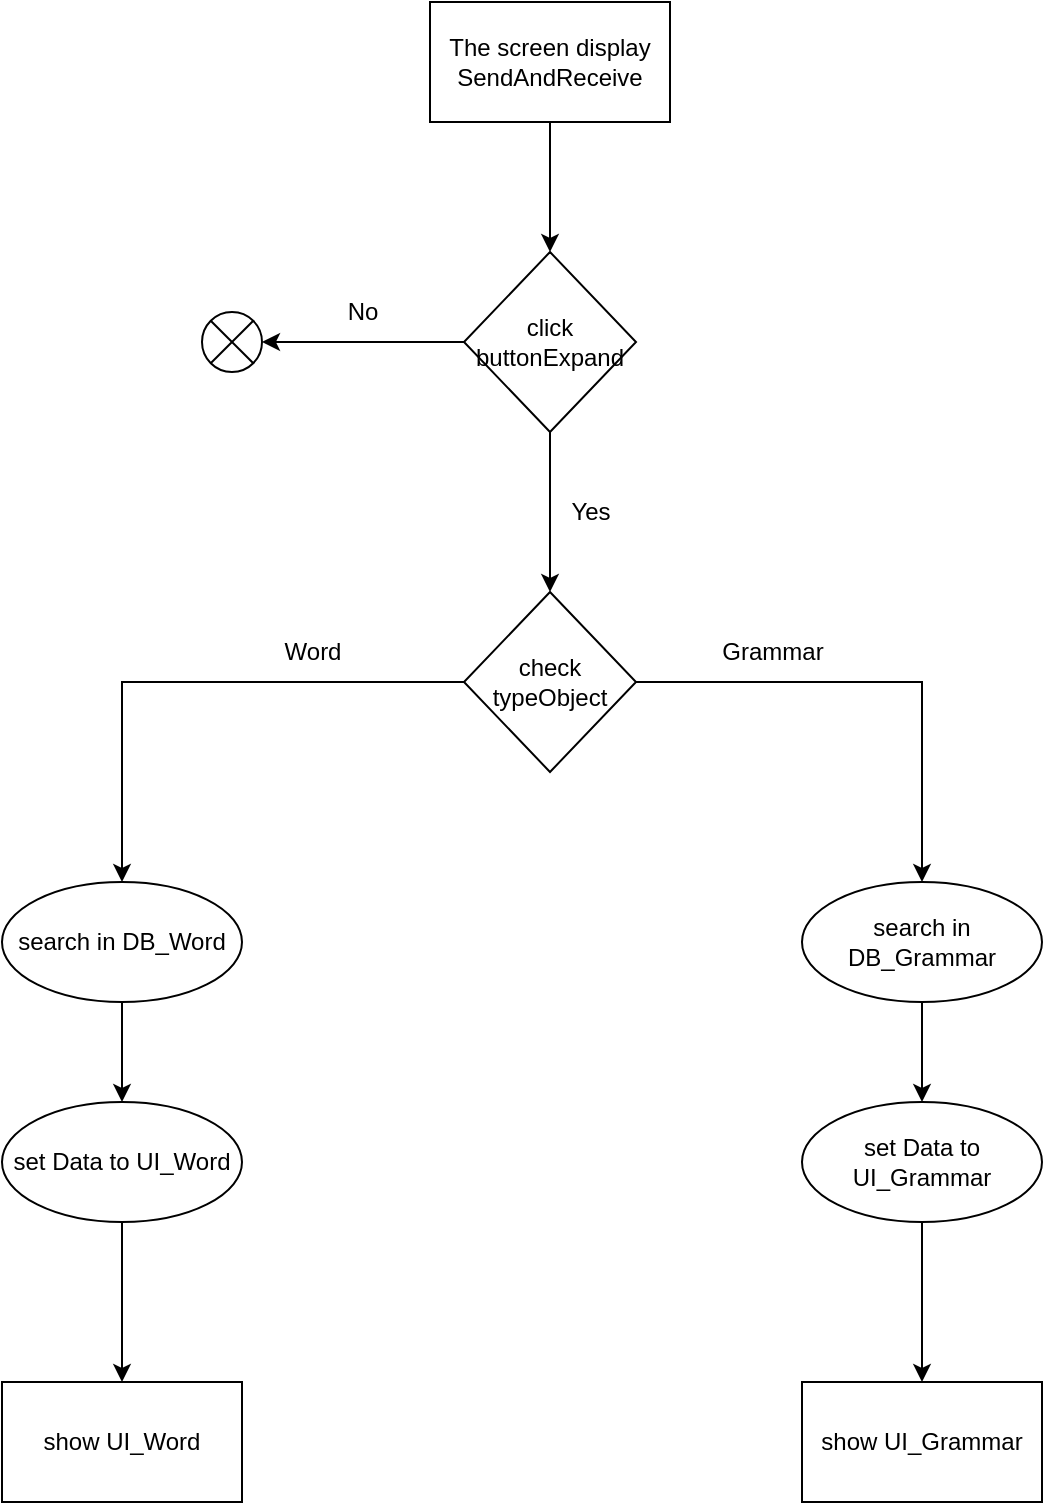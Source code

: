 <mxfile version="20.3.0" type="device" pages="2"><diagram id="C5RBs43oDa-KdzZeNtuy" name="Activity"><mxGraphModel dx="782" dy="579" grid="1" gridSize="10" guides="1" tooltips="1" connect="1" arrows="1" fold="1" page="1" pageScale="1" pageWidth="827" pageHeight="1169" math="0" shadow="0"><root><mxCell id="WIyWlLk6GJQsqaUBKTNV-0"/><mxCell id="WIyWlLk6GJQsqaUBKTNV-1" parent="WIyWlLk6GJQsqaUBKTNV-0"/><mxCell id="UcE3O-VAPNgctmzsRwaT-3" value="" style="edgeStyle=orthogonalEdgeStyle;rounded=0;orthogonalLoop=1;jettySize=auto;html=1;" parent="WIyWlLk6GJQsqaUBKTNV-1" source="UcE3O-VAPNgctmzsRwaT-0" target="UcE3O-VAPNgctmzsRwaT-2" edge="1"><mxGeometry relative="1" as="geometry"/></mxCell><mxCell id="UcE3O-VAPNgctmzsRwaT-0" value="The screen display SendAndReceive" style="whiteSpace=wrap;html=1;" parent="WIyWlLk6GJQsqaUBKTNV-1" vertex="1"><mxGeometry x="354" y="40" width="120" height="60" as="geometry"/></mxCell><mxCell id="UcE3O-VAPNgctmzsRwaT-5" style="edgeStyle=orthogonalEdgeStyle;rounded=0;orthogonalLoop=1;jettySize=auto;html=1;entryX=1;entryY=0.5;entryDx=0;entryDy=0;" parent="WIyWlLk6GJQsqaUBKTNV-1" source="UcE3O-VAPNgctmzsRwaT-2" target="UcE3O-VAPNgctmzsRwaT-4" edge="1"><mxGeometry relative="1" as="geometry"/></mxCell><mxCell id="UcE3O-VAPNgctmzsRwaT-8" value="" style="edgeStyle=orthogonalEdgeStyle;rounded=0;orthogonalLoop=1;jettySize=auto;html=1;" parent="WIyWlLk6GJQsqaUBKTNV-1" source="UcE3O-VAPNgctmzsRwaT-2" target="UcE3O-VAPNgctmzsRwaT-7" edge="1"><mxGeometry relative="1" as="geometry"/></mxCell><mxCell id="UcE3O-VAPNgctmzsRwaT-2" value="click buttonExpand" style="rhombus;whiteSpace=wrap;html=1;" parent="WIyWlLk6GJQsqaUBKTNV-1" vertex="1"><mxGeometry x="371" y="165" width="86" height="90" as="geometry"/></mxCell><mxCell id="UcE3O-VAPNgctmzsRwaT-4" value="" style="shape=sumEllipse;perimeter=ellipsePerimeter;whiteSpace=wrap;html=1;backgroundOutline=1;" parent="WIyWlLk6GJQsqaUBKTNV-1" vertex="1"><mxGeometry x="240" y="195" width="30" height="30" as="geometry"/></mxCell><mxCell id="UcE3O-VAPNgctmzsRwaT-6" value="No" style="text;html=1;align=center;verticalAlign=middle;resizable=0;points=[];autosize=1;strokeColor=none;fillColor=none;" parent="WIyWlLk6GJQsqaUBKTNV-1" vertex="1"><mxGeometry x="300" y="180" width="40" height="30" as="geometry"/></mxCell><mxCell id="3QIExGhjOdjU7xRz81X--1" style="edgeStyle=orthogonalEdgeStyle;rounded=0;orthogonalLoop=1;jettySize=auto;html=1;entryX=0.5;entryY=0;entryDx=0;entryDy=0;" parent="WIyWlLk6GJQsqaUBKTNV-1" source="UcE3O-VAPNgctmzsRwaT-7" target="3QIExGhjOdjU7xRz81X--0" edge="1"><mxGeometry relative="1" as="geometry"/></mxCell><mxCell id="3QIExGhjOdjU7xRz81X--4" style="edgeStyle=orthogonalEdgeStyle;rounded=0;orthogonalLoop=1;jettySize=auto;html=1;entryX=0.5;entryY=0;entryDx=0;entryDy=0;" parent="WIyWlLk6GJQsqaUBKTNV-1" source="UcE3O-VAPNgctmzsRwaT-7" target="3QIExGhjOdjU7xRz81X--3" edge="1"><mxGeometry relative="1" as="geometry"/></mxCell><mxCell id="UcE3O-VAPNgctmzsRwaT-7" value="check typeObject" style="rhombus;whiteSpace=wrap;html=1;" parent="WIyWlLk6GJQsqaUBKTNV-1" vertex="1"><mxGeometry x="371" y="335" width="86" height="90" as="geometry"/></mxCell><mxCell id="UcE3O-VAPNgctmzsRwaT-9" value="Yes" style="text;html=1;align=center;verticalAlign=middle;resizable=0;points=[];autosize=1;strokeColor=none;fillColor=none;" parent="WIyWlLk6GJQsqaUBKTNV-1" vertex="1"><mxGeometry x="414" y="280" width="40" height="30" as="geometry"/></mxCell><mxCell id="UcE3O-VAPNgctmzsRwaT-13" value="" style="edgeStyle=orthogonalEdgeStyle;rounded=0;orthogonalLoop=1;jettySize=auto;html=1;" parent="WIyWlLk6GJQsqaUBKTNV-1" source="UcE3O-VAPNgctmzsRwaT-10" target="UcE3O-VAPNgctmzsRwaT-12" edge="1"><mxGeometry relative="1" as="geometry"/></mxCell><mxCell id="UcE3O-VAPNgctmzsRwaT-10" value="set Data to UI_Word" style="ellipse;whiteSpace=wrap;html=1;" parent="WIyWlLk6GJQsqaUBKTNV-1" vertex="1"><mxGeometry x="140" y="590" width="120" height="60" as="geometry"/></mxCell><mxCell id="UcE3O-VAPNgctmzsRwaT-12" value="show UI_Word" style="whiteSpace=wrap;html=1;" parent="WIyWlLk6GJQsqaUBKTNV-1" vertex="1"><mxGeometry x="140" y="730" width="120" height="60" as="geometry"/></mxCell><mxCell id="UcE3O-VAPNgctmzsRwaT-14" value="Word" style="text;html=1;align=center;verticalAlign=middle;resizable=0;points=[];autosize=1;strokeColor=none;fillColor=none;" parent="WIyWlLk6GJQsqaUBKTNV-1" vertex="1"><mxGeometry x="270" y="350" width="50" height="30" as="geometry"/></mxCell><mxCell id="UcE3O-VAPNgctmzsRwaT-19" style="edgeStyle=orthogonalEdgeStyle;rounded=0;orthogonalLoop=1;jettySize=auto;html=1;entryX=0.5;entryY=0;entryDx=0;entryDy=0;" parent="WIyWlLk6GJQsqaUBKTNV-1" source="UcE3O-VAPNgctmzsRwaT-15" target="UcE3O-VAPNgctmzsRwaT-18" edge="1"><mxGeometry relative="1" as="geometry"/></mxCell><mxCell id="UcE3O-VAPNgctmzsRwaT-15" value="set Data to UI_Grammar" style="ellipse;whiteSpace=wrap;html=1;" parent="WIyWlLk6GJQsqaUBKTNV-1" vertex="1"><mxGeometry x="540" y="590" width="120" height="60" as="geometry"/></mxCell><mxCell id="UcE3O-VAPNgctmzsRwaT-17" value="Grammar" style="text;html=1;align=center;verticalAlign=middle;resizable=0;points=[];autosize=1;strokeColor=none;fillColor=none;" parent="WIyWlLk6GJQsqaUBKTNV-1" vertex="1"><mxGeometry x="490" y="350" width="70" height="30" as="geometry"/></mxCell><mxCell id="UcE3O-VAPNgctmzsRwaT-18" value="show UI_Grammar" style="whiteSpace=wrap;html=1;" parent="WIyWlLk6GJQsqaUBKTNV-1" vertex="1"><mxGeometry x="540" y="730" width="120" height="60" as="geometry"/></mxCell><mxCell id="3QIExGhjOdjU7xRz81X--2" style="edgeStyle=orthogonalEdgeStyle;rounded=0;orthogonalLoop=1;jettySize=auto;html=1;entryX=0.5;entryY=0;entryDx=0;entryDy=0;" parent="WIyWlLk6GJQsqaUBKTNV-1" source="3QIExGhjOdjU7xRz81X--0" target="UcE3O-VAPNgctmzsRwaT-10" edge="1"><mxGeometry relative="1" as="geometry"/></mxCell><mxCell id="3QIExGhjOdjU7xRz81X--0" value="search in DB_Word" style="ellipse;whiteSpace=wrap;html=1;" parent="WIyWlLk6GJQsqaUBKTNV-1" vertex="1"><mxGeometry x="140" y="480" width="120" height="60" as="geometry"/></mxCell><mxCell id="3QIExGhjOdjU7xRz81X--5" style="edgeStyle=orthogonalEdgeStyle;rounded=0;orthogonalLoop=1;jettySize=auto;html=1;entryX=0.5;entryY=0;entryDx=0;entryDy=0;" parent="WIyWlLk6GJQsqaUBKTNV-1" source="3QIExGhjOdjU7xRz81X--3" target="UcE3O-VAPNgctmzsRwaT-15" edge="1"><mxGeometry relative="1" as="geometry"/></mxCell><mxCell id="3QIExGhjOdjU7xRz81X--3" value="search in DB_Grammar" style="ellipse;whiteSpace=wrap;html=1;" parent="WIyWlLk6GJQsqaUBKTNV-1" vertex="1"><mxGeometry x="540" y="480" width="120" height="60" as="geometry"/></mxCell></root></mxGraphModel></diagram><diagram id="YQn1MtpmOfS4aavoLrJT" name="Sequence"><mxGraphModel dx="1117" dy="827" grid="1" gridSize="10" guides="1" tooltips="1" connect="1" arrows="1" fold="1" page="1" pageScale="1" pageWidth="3300" pageHeight="4681" math="0" shadow="0"><root><mxCell id="0"/><mxCell id="1" parent="0"/><mxCell id="XjKcqR8Kz_nG6L_jRThn-9" value="object" style="shape=umlFrame;whiteSpace=wrap;html=1;" parent="1" vertex="1"><mxGeometry x="120" y="280" width="2000" height="1040" as="geometry"/></mxCell><mxCell id="ArYPbemUVW_1s5vYKPt9-1" value="" style="shape=umlLifeline;participant=umlActor;perimeter=lifelinePerimeter;whiteSpace=wrap;html=1;container=1;collapsible=0;recursiveResize=0;verticalAlign=top;spacingTop=36;outlineConnect=0;" parent="1" vertex="1"><mxGeometry x="480" y="70" width="20" height="1500" as="geometry"/></mxCell><mxCell id="XjKcqR8Kz_nG6L_jRThn-6" value="" style="html=1;points=[];perimeter=orthogonalPerimeter;" parent="ArYPbemUVW_1s5vYKPt9-1" vertex="1"><mxGeometry x="5" y="130" width="10" height="1080" as="geometry"/></mxCell><mxCell id="ArYPbemUVW_1s5vYKPt9-2" value=":UI_Send or :UI_Receive" style="shape=umlLifeline;perimeter=lifelinePerimeter;whiteSpace=wrap;html=1;container=1;collapsible=0;recursiveResize=0;outlineConnect=0;" parent="1" vertex="1"><mxGeometry x="600" y="80" width="100" height="1500" as="geometry"/></mxCell><mxCell id="XjKcqR8Kz_nG6L_jRThn-7" value="" style="html=1;points=[];perimeter=orthogonalPerimeter;" parent="ArYPbemUVW_1s5vYKPt9-2" vertex="1"><mxGeometry x="45" y="120" width="10" height="600" as="geometry"/></mxCell><mxCell id="ArYPbemUVW_1s5vYKPt9-3" value=":UI_Word" style="shape=umlLifeline;perimeter=lifelinePerimeter;whiteSpace=wrap;html=1;container=1;collapsible=0;recursiveResize=0;outlineConnect=0;" parent="1" vertex="1"><mxGeometry x="950" y="80" width="100" height="1500" as="geometry"/></mxCell><mxCell id="XjKcqR8Kz_nG6L_jRThn-18" value="" style="html=1;points=[];perimeter=orthogonalPerimeter;" parent="ArYPbemUVW_1s5vYKPt9-3" vertex="1"><mxGeometry x="45" y="560" width="10" height="40" as="geometry"/></mxCell><mxCell id="XjKcqR8Kz_nG6L_jRThn-1" value=":UI_Grammar" style="shape=umlLifeline;perimeter=lifelinePerimeter;whiteSpace=wrap;html=1;container=1;collapsible=0;recursiveResize=0;outlineConnect=0;" parent="1" vertex="1"><mxGeometry x="1150" y="80" width="100" height="1500" as="geometry"/></mxCell><mxCell id="XjKcqR8Kz_nG6L_jRThn-31" value="" style="html=1;points=[];perimeter=orthogonalPerimeter;" parent="XjKcqR8Kz_nG6L_jRThn-1" vertex="1"><mxGeometry x="45" y="1080" width="10" height="40" as="geometry"/></mxCell><mxCell id="XjKcqR8Kz_nG6L_jRThn-2" value=":L_Word" style="shape=umlLifeline;perimeter=lifelinePerimeter;whiteSpace=wrap;html=1;container=1;collapsible=0;recursiveResize=0;outlineConnect=0;" parent="1" vertex="1"><mxGeometry x="1320" y="80" width="100" height="1500" as="geometry"/></mxCell><mxCell id="XjKcqR8Kz_nG6L_jRThn-11" value="" style="html=1;points=[];perimeter=orthogonalPerimeter;" parent="XjKcqR8Kz_nG6L_jRThn-2" vertex="1"><mxGeometry x="45" y="280" width="10" height="200" as="geometry"/></mxCell><mxCell id="XjKcqR8Kz_nG6L_jRThn-3" value=":L_Grammar" style="shape=umlLifeline;perimeter=lifelinePerimeter;whiteSpace=wrap;html=1;container=1;collapsible=0;recursiveResize=0;outlineConnect=0;" parent="1" vertex="1"><mxGeometry x="1530" y="80" width="100" height="1500" as="geometry"/></mxCell><mxCell id="XjKcqR8Kz_nG6L_jRThn-25" value="" style="html=1;points=[];perimeter=orthogonalPerimeter;" parent="XjKcqR8Kz_nG6L_jRThn-3" vertex="1"><mxGeometry x="45" y="760" width="10" height="240" as="geometry"/></mxCell><mxCell id="XjKcqR8Kz_nG6L_jRThn-4" value=":DB_Word" style="shape=umlLifeline;perimeter=lifelinePerimeter;whiteSpace=wrap;html=1;container=1;collapsible=0;recursiveResize=0;outlineConnect=0;" parent="1" vertex="1"><mxGeometry x="1730" y="80" width="100" height="1500" as="geometry"/></mxCell><mxCell id="XjKcqR8Kz_nG6L_jRThn-14" value="" style="html=1;points=[];perimeter=orthogonalPerimeter;" parent="XjKcqR8Kz_nG6L_jRThn-4" vertex="1"><mxGeometry x="45" y="320" width="10" height="80" as="geometry"/></mxCell><mxCell id="XjKcqR8Kz_nG6L_jRThn-5" value=":DB_Grammar" style="shape=umlLifeline;perimeter=lifelinePerimeter;whiteSpace=wrap;html=1;container=1;collapsible=0;recursiveResize=0;outlineConnect=0;" parent="1" vertex="1"><mxGeometry x="1920" y="80" width="100" height="1500" as="geometry"/></mxCell><mxCell id="XjKcqR8Kz_nG6L_jRThn-27" value="" style="html=1;points=[];perimeter=orthogonalPerimeter;" parent="XjKcqR8Kz_nG6L_jRThn-5" vertex="1"><mxGeometry x="45" y="840" width="10" height="80" as="geometry"/></mxCell><mxCell id="XjKcqR8Kz_nG6L_jRThn-8" value="click buttonExpand" style="html=1;verticalAlign=bottom;endArrow=block;rounded=0;" parent="1" source="ArYPbemUVW_1s5vYKPt9-1" target="ArYPbemUVW_1s5vYKPt9-2" edge="1"><mxGeometry width="80" relative="1" as="geometry"><mxPoint x="600" y="240" as="sourcePoint"/><mxPoint x="680" y="240" as="targetPoint"/><Array as="points"><mxPoint x="610" y="200"/></Array></mxGeometry></mxCell><mxCell id="XjKcqR8Kz_nG6L_jRThn-10" value=":Core_Chat" style="shape=umlLifeline;perimeter=lifelinePerimeter;whiteSpace=wrap;html=1;container=1;collapsible=0;recursiveResize=0;outlineConnect=0;" parent="1" vertex="1"><mxGeometry x="790" y="80" width="100" height="1500" as="geometry"/></mxCell><mxCell id="XjKcqR8Kz_nG6L_jRThn-22" value="" style="html=1;points=[];perimeter=orthogonalPerimeter;" parent="XjKcqR8Kz_nG6L_jRThn-10" vertex="1"><mxGeometry x="45" y="600" width="10" height="40" as="geometry"/></mxCell><mxCell id="XjKcqR8Kz_nG6L_jRThn-33" value="" style="html=1;points=[];perimeter=orthogonalPerimeter;" parent="XjKcqR8Kz_nG6L_jRThn-10" vertex="1"><mxGeometry x="45" y="1160" width="10" height="40" as="geometry"/></mxCell><mxCell id="XjKcqR8Kz_nG6L_jRThn-12" value="searchWord(text)" style="html=1;verticalAlign=bottom;endArrow=block;rounded=0;" parent="1" source="ArYPbemUVW_1s5vYKPt9-2" target="XjKcqR8Kz_nG6L_jRThn-2" edge="1"><mxGeometry width="80" relative="1" as="geometry"><mxPoint x="1020" y="250" as="sourcePoint"/><mxPoint x="1100" y="250" as="targetPoint"/><Array as="points"><mxPoint x="1110" y="360"/></Array></mxGeometry></mxCell><mxCell id="XjKcqR8Kz_nG6L_jRThn-13" value="[word]" style="text;html=1;align=center;verticalAlign=middle;resizable=0;points=[];autosize=1;strokeColor=none;fillColor=none;" parent="1" vertex="1"><mxGeometry x="110" y="310" width="60" height="30" as="geometry"/></mxCell><mxCell id="XjKcqR8Kz_nG6L_jRThn-15" value="searchWord(text)&amp;nbsp;" style="html=1;verticalAlign=bottom;endArrow=block;rounded=0;" parent="1" source="XjKcqR8Kz_nG6L_jRThn-2" target="XjKcqR8Kz_nG6L_jRThn-4" edge="1"><mxGeometry width="80" relative="1" as="geometry"><mxPoint x="1590" y="310" as="sourcePoint"/><mxPoint x="1670" y="310" as="targetPoint"/><Array as="points"><mxPoint x="1660" y="400"/></Array></mxGeometry></mxCell><mxCell id="XjKcqR8Kz_nG6L_jRThn-16" value="wordObject" style="html=1;verticalAlign=bottom;endArrow=open;dashed=1;endSize=8;rounded=0;" parent="1" source="XjKcqR8Kz_nG6L_jRThn-4" target="XjKcqR8Kz_nG6L_jRThn-2" edge="1"><mxGeometry relative="1" as="geometry"><mxPoint x="1270" y="400" as="sourcePoint"/><mxPoint x="1190" y="400" as="targetPoint"/><Array as="points"><mxPoint x="1580" y="480"/></Array></mxGeometry></mxCell><mxCell id="XjKcqR8Kz_nG6L_jRThn-17" value="wordObject" style="html=1;verticalAlign=bottom;endArrow=open;dashed=1;endSize=8;rounded=0;" parent="1" source="XjKcqR8Kz_nG6L_jRThn-2" target="ArYPbemUVW_1s5vYKPt9-2" edge="1"><mxGeometry relative="1" as="geometry"><mxPoint x="1220" y="450" as="sourcePoint"/><mxPoint x="1140" y="450" as="targetPoint"/><Array as="points"><mxPoint x="980" y="560"/></Array></mxGeometry></mxCell><mxCell id="XjKcqR8Kz_nG6L_jRThn-19" value="setData(wordObject )" style="html=1;verticalAlign=bottom;endArrow=block;rounded=0;" parent="1" source="ArYPbemUVW_1s5vYKPt9-2" target="ArYPbemUVW_1s5vYKPt9-3" edge="1"><mxGeometry width="80" relative="1" as="geometry"><mxPoint x="980" y="440" as="sourcePoint"/><mxPoint x="1060" y="440" as="targetPoint"/><Array as="points"><mxPoint x="910" y="640"/></Array></mxGeometry></mxCell><mxCell id="XjKcqR8Kz_nG6L_jRThn-23" value="grapRender(UI_Chat,UI_Word)" style="html=1;verticalAlign=bottom;endArrow=block;rounded=0;" parent="1" edge="1"><mxGeometry width="80" relative="1" as="geometry"><mxPoint x="839.5" y="680" as="sourcePoint"/><mxPoint x="488.833" y="680" as="targetPoint"/><Array as="points"><mxPoint x="810" y="680"/></Array></mxGeometry></mxCell><mxCell id="XjKcqR8Kz_nG6L_jRThn-24" value="" style="endArrow=none;dashed=1;html=1;rounded=0;" parent="1" edge="1"><mxGeometry width="50" height="50" relative="1" as="geometry"><mxPoint x="130" y="760" as="sourcePoint"/><mxPoint x="2110" y="760" as="targetPoint"/></mxGeometry></mxCell><mxCell id="XjKcqR8Kz_nG6L_jRThn-26" value="searchGrammar(text)" style="html=1;verticalAlign=bottom;endArrow=block;rounded=0;" parent="1" source="ArYPbemUVW_1s5vYKPt9-1" target="XjKcqR8Kz_nG6L_jRThn-3" edge="1"><mxGeometry width="80" relative="1" as="geometry"><mxPoint x="800" y="740" as="sourcePoint"/><mxPoint x="880" y="740" as="targetPoint"/><Array as="points"><mxPoint x="1490" y="840"/></Array></mxGeometry></mxCell><mxCell id="XjKcqR8Kz_nG6L_jRThn-28" value="searchGrammar(text)&amp;nbsp;" style="html=1;verticalAlign=bottom;endArrow=block;rounded=0;" parent="1" source="XjKcqR8Kz_nG6L_jRThn-3" target="XjKcqR8Kz_nG6L_jRThn-5" edge="1"><mxGeometry width="80" relative="1" as="geometry"><mxPoint x="1580" y="790" as="sourcePoint"/><mxPoint x="1660" y="790" as="targetPoint"/><Array as="points"><mxPoint x="1810" y="920"/></Array></mxGeometry></mxCell><mxCell id="XjKcqR8Kz_nG6L_jRThn-29" value="grammarObject" style="html=1;verticalAlign=bottom;endArrow=open;dashed=1;endSize=8;rounded=0;" parent="1" source="XjKcqR8Kz_nG6L_jRThn-5" target="XjKcqR8Kz_nG6L_jRThn-3" edge="1"><mxGeometry relative="1" as="geometry"><mxPoint x="1500" y="1100" as="sourcePoint"/><mxPoint x="1420" y="1100" as="targetPoint"/><Array as="points"><mxPoint x="1810" y="1000"/></Array></mxGeometry></mxCell><mxCell id="XjKcqR8Kz_nG6L_jRThn-30" value="grammarObject" style="html=1;verticalAlign=bottom;endArrow=open;dashed=1;endSize=8;rounded=0;" parent="1" source="XjKcqR8Kz_nG6L_jRThn-3" target="ArYPbemUVW_1s5vYKPt9-1" edge="1"><mxGeometry relative="1" as="geometry"><mxPoint x="1120" y="1010" as="sourcePoint"/><mxPoint x="1040" y="1010" as="targetPoint"/><Array as="points"><mxPoint x="1250" y="1080"/></Array></mxGeometry></mxCell><mxCell id="XjKcqR8Kz_nG6L_jRThn-32" value="setData(grammarObject)" style="html=1;verticalAlign=bottom;endArrow=block;rounded=0;" parent="1" source="ArYPbemUVW_1s5vYKPt9-1" target="XjKcqR8Kz_nG6L_jRThn-1" edge="1"><mxGeometry width="80" relative="1" as="geometry"><mxPoint x="950" y="1180" as="sourcePoint"/><mxPoint x="1030" y="1180" as="targetPoint"/><Array as="points"><mxPoint x="1050" y="1160"/></Array></mxGeometry></mxCell><mxCell id="XjKcqR8Kz_nG6L_jRThn-34" value="grapRender(UI_Chat,UI_Grammar)" style="html=1;verticalAlign=bottom;endArrow=block;rounded=0;" parent="1" source="XjKcqR8Kz_nG6L_jRThn-10" target="ArYPbemUVW_1s5vYKPt9-1" edge="1"><mxGeometry width="80" relative="1" as="geometry"><mxPoint x="820" y="1070" as="sourcePoint"/><mxPoint x="900" y="1070" as="targetPoint"/><Array as="points"><mxPoint x="760" y="1240"/></Array></mxGeometry></mxCell></root></mxGraphModel></diagram></mxfile>